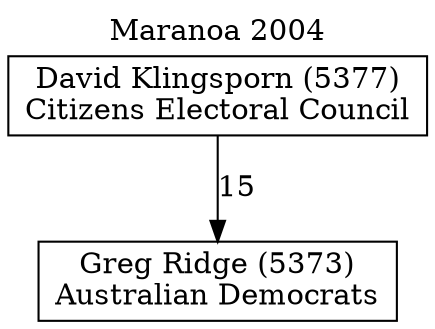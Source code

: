 // House preference flow
digraph "Greg Ridge (5373)_Maranoa_2004" {
	graph [label="Maranoa 2004" labelloc=t mclimit=10]
	node [shape=box]
	"Greg Ridge (5373)" [label="Greg Ridge (5373)
Australian Democrats"]
	"David Klingsporn (5377)" [label="David Klingsporn (5377)
Citizens Electoral Council"]
	"David Klingsporn (5377)" -> "Greg Ridge (5373)" [label=15]
}
